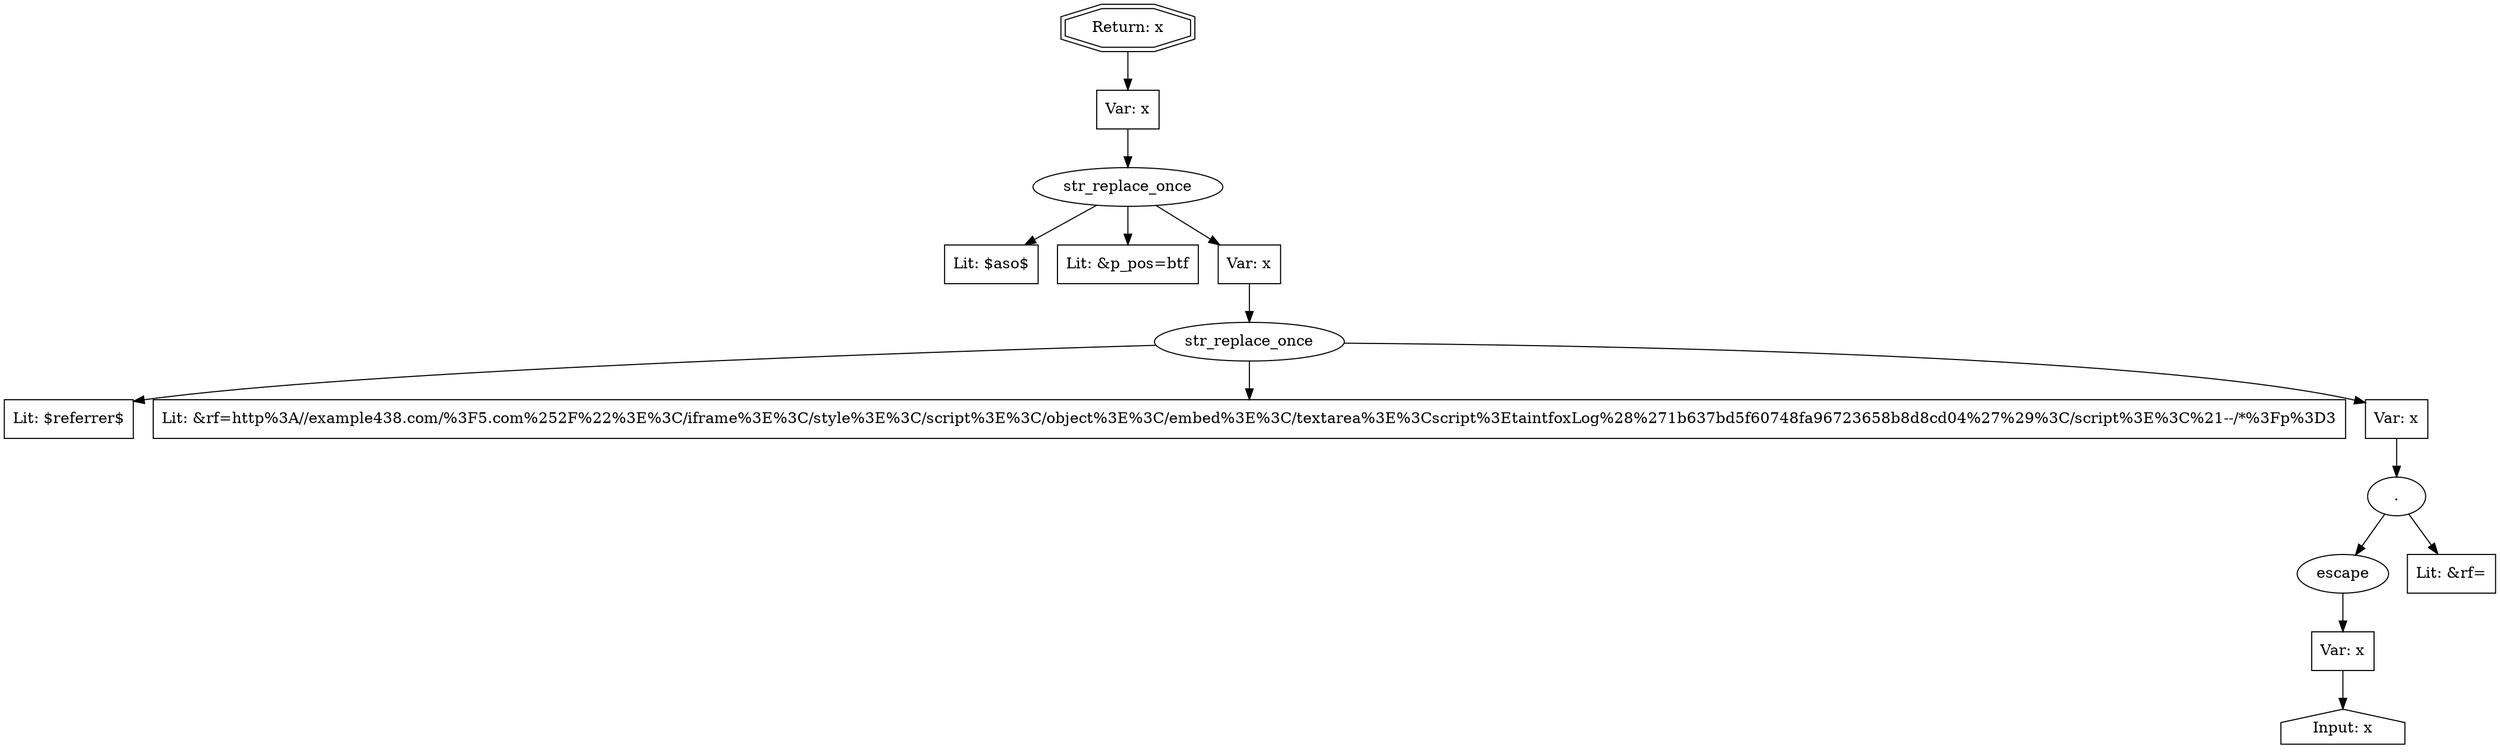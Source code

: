 // Finding: 8afb3fde-225a-411f-a771-9f8dcdc757b9
// Finding.url: http://example438.com/?5.com%2F"></iframe></style></script></object></embed></textarea><script>taintfoxLog('1b637bd5f60748fa96723658b8d8cd04')</script><!--/*?p=3
// Finding.parentloc: http://example438.com/?5.com%2F"></iframe></style></script></object></embed></textarea><script>taintfoxLog('1b637bd5f60748fa96723658b8d8cd04')</script><!--/*?p=3
// Finding.domain: example438.com
// Finding.base_domain: example438.com
// Finding.source: location.href
// Finding.sink: document.write
// Sanitizer.score: 3
// Sanitizer.name: RubiconAdServing.RubiconAd/this.start
// Sanitizer.location: http://ads.example81.com/ad/14032.js - RubiconAdServing.RubiconAd/this.start:1:15461
// Finding.begin: 133
// Finding.end: 348
// Finding.original_uuid: 71b800ef-88ef-439e-924d-ec86f08788f3
// Finding.TwentyFiveMillionFlowsId: -1177854494
// Finding.script: http://ads.example81.com/ad/14032.js
// Finding.line: 1
// Exploit.uuid: 1b637bd5-f607-48fa-9672-3658b8d8cd04
// Exploit.success: false
// Exploit.status: failure
// Exploit.method: C
// Exploit.type: html
// Exploit.token: attribute
// Exploit.content: src
// Exploit.quote_type: "
// Exploit.tag: script
// Exploit.break_out: 5.com%2F"></iframe></style></script></object></embed></textarea><script>
// Exploit.break_in: </script><!--/*
// Exploit.payload: 5.com%2F"></iframe></style></script></object></embed></textarea><script>taintfoxLog(1)</script><!--/*
// Exploit.begin_taint_url: 0
// Exploit.end_taint_url: 18
// Exploit.replace_begin_url: 19
// Exploit.replace_end_url: 18
// Exploit.replace_begin_param: 237
// Exploit.replace_end_param: 245
// Issues.LargestEncodeAttrStringChain: 0
// Issues.LargestTextFragmentEncodeChainLength: 0
// Issues.HasApproximation: false
// Issues.HasMissingImplementation: false
// Issues.HasInfiniteRegexWithFunctionReplacer: false
// Issues.MergedSplitAndJoins: false
// Issues.HasUrlInRhsOfReplace: true
// Issues.HasUrlInLhsOfReplace: false
// Issues.HasCookieValueInLhsOfreplace: false
// Issues.HasCookieValueInRhsOfreplace: false
// Issues.HasCookieValueInMatchPattern: false
// Issues.HasCookieValueInExecPattern: false
// Issues.RemovedLRConcats: false
// Issues.RemovedReplaceArtifacts: false
// Issues.HasUrlInMatchPattern: false
// Issues.HasUrlInExecPattern: false
// Issues.RemovedNOPreplaces: false
// Issues.Known_sanitizer: false
// DepGraph.hash: 1320854108
// DepGraph.sanitizer_hash: 760522718
// Part of the URL ('&rf=http%3A//example438.com/%3F5.com%252F%22%3E%3C/iframe%3E%3C/style%3E%3C/script%3E%3C/object%3E%3C/embed%3E%3C/textarea%3E%3Cscript%3EtaintfoxLog%28%271b637bd5f60748fa96723658b8d8cd04%27%29%3C/script%3E%3C%21--/*%3Fp%3D3') found in right hand side of replace 
digraph cfg {
n0 [shape=house, label="Input: x"];
n1 [shape=ellipse, label="escape"];
n2 [shape=box, label="Var: x"];
n3 [shape=ellipse, label="."];
n4 [shape=box, label="Lit: &rf="];
n5 [shape=ellipse, label="str_replace_once"];
n6 [shape=box, label="Lit: $referrer$"];
n7 [shape=box, label="Lit: &rf=http%3A//example438.com/%3F5.com%252F%22%3E%3C/iframe%3E%3C/style%3E%3C/script%3E%3C/object%3E%3C/embed%3E%3C/textarea%3E%3Cscript%3EtaintfoxLog%28%271b637bd5f60748fa96723658b8d8cd04%27%29%3C/script%3E%3C%21--/*%3Fp%3D3"];
n8 [shape=box, label="Var: x"];
n9 [shape=ellipse, label="str_replace_once"];
n10 [shape=box, label="Lit: $aso$"];
n11 [shape=box, label="Lit: &p_pos=btf"];
n12 [shape=box, label="Var: x"];
n13 [shape=box, label="Var: x"];
n14 [shape=doubleoctagon, label="Return: x"];
n2 -> n0;
n1 -> n2;
n3 -> n4;
n3 -> n1;
n8 -> n3;
n5 -> n6;
n5 -> n7;
n5 -> n8;
n12 -> n5;
n9 -> n10;
n9 -> n11;
n9 -> n12;
n13 -> n9;
n14 -> n13;
}